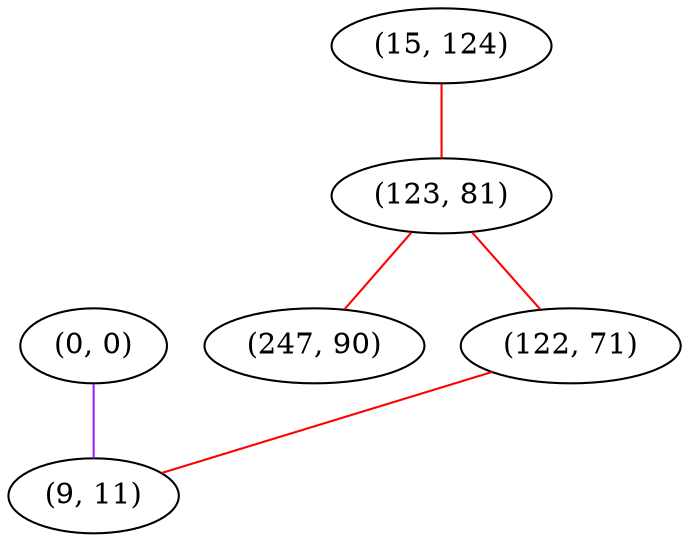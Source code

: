 graph "" {
"(0, 0)";
"(15, 124)";
"(123, 81)";
"(247, 90)";
"(122, 71)";
"(9, 11)";
"(0, 0)" -- "(9, 11)"  [color=purple, key=0, weight=4];
"(15, 124)" -- "(123, 81)"  [color=red, key=0, weight=1];
"(123, 81)" -- "(122, 71)"  [color=red, key=0, weight=1];
"(123, 81)" -- "(247, 90)"  [color=red, key=0, weight=1];
"(122, 71)" -- "(9, 11)"  [color=red, key=0, weight=1];
}
